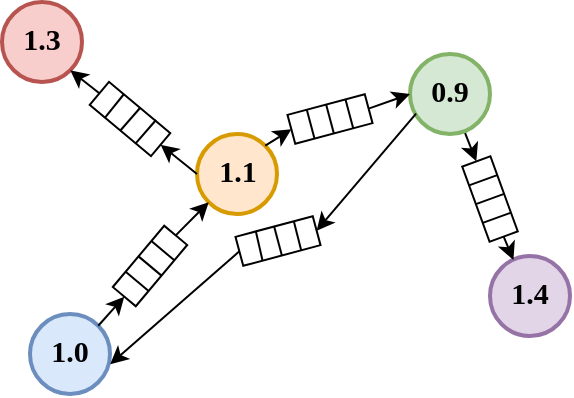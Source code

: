 <mxfile version="21.2.3" type="device">
  <diagram name="Page-1" id="OZrbYTSwZMLTt63ltpot">
    <mxGraphModel dx="711" dy="1619" grid="1" gridSize="10" guides="1" tooltips="1" connect="1" arrows="1" fold="1" page="1" pageScale="1" pageWidth="827" pageHeight="1169" math="0" shadow="0">
      <root>
        <mxCell id="0" />
        <mxCell id="1" parent="0" />
        <mxCell id="2d90y7z-7FwRkJ-Qai8M-1" value="&lt;font size=&quot;1&quot; face=&quot;Times New Roman&quot;&gt;&lt;b style=&quot;font-size: 15px;&quot;&gt;1.0&lt;/b&gt;&lt;/font&gt;" style="ellipse;whiteSpace=wrap;html=1;fillColor=#dae8fc;strokeColor=#6c8ebf;strokeWidth=2;align=center;verticalAlign=middle;spacing=0;spacingTop=-4;" vertex="1" parent="1">
          <mxGeometry x="290" y="-540" width="40" height="40" as="geometry" />
        </mxCell>
        <mxCell id="2d90y7z-7FwRkJ-Qai8M-2" value="&lt;font size=&quot;1&quot; face=&quot;Times New Roman&quot;&gt;&lt;b style=&quot;font-size: 15px;&quot;&gt;1.1&lt;/b&gt;&lt;/font&gt;" style="ellipse;whiteSpace=wrap;html=1;fillColor=#ffe6cc;strokeColor=#d79b00;strokeWidth=2;align=center;verticalAlign=middle;spacing=0;spacingTop=-4;" vertex="1" parent="1">
          <mxGeometry x="373.5" y="-630" width="40" height="40" as="geometry" />
        </mxCell>
        <mxCell id="2d90y7z-7FwRkJ-Qai8M-19" value="&lt;font size=&quot;1&quot; face=&quot;Times New Roman&quot;&gt;&lt;b style=&quot;font-size: 15px;&quot;&gt;1.4&lt;/b&gt;&lt;/font&gt;" style="ellipse;whiteSpace=wrap;html=1;fillColor=#e1d5e7;strokeColor=#9673a6;strokeWidth=2;align=center;verticalAlign=middle;spacing=0;spacingTop=-4;" vertex="1" parent="1">
          <mxGeometry x="520" y="-569" width="40" height="40" as="geometry" />
        </mxCell>
        <mxCell id="2d90y7z-7FwRkJ-Qai8M-20" value="&lt;font face=&quot;Times New Roman&quot;&gt;&lt;span style=&quot;font-size: 15px;&quot;&gt;&lt;b&gt;0.9&lt;/b&gt;&lt;/span&gt;&lt;/font&gt;" style="ellipse;whiteSpace=wrap;html=1;fillColor=#d5e8d4;strokeColor=#82b366;strokeWidth=2;align=center;verticalAlign=middle;spacing=0;spacingTop=-4;" vertex="1" parent="1">
          <mxGeometry x="480" y="-670" width="40" height="40" as="geometry" />
        </mxCell>
        <mxCell id="2d90y7z-7FwRkJ-Qai8M-85" value="" style="group;rotation=-50;" vertex="1" connectable="0" parent="1">
          <mxGeometry x="330" y="-571.5" width="40" height="15" as="geometry" />
        </mxCell>
        <mxCell id="2d90y7z-7FwRkJ-Qai8M-86" value="" style="group;rotation=-50;" vertex="1" connectable="0" parent="2d90y7z-7FwRkJ-Qai8M-85">
          <mxGeometry width="40" height="15" as="geometry" />
        </mxCell>
        <mxCell id="2d90y7z-7FwRkJ-Qai8M-87" value="" style="rounded=0;whiteSpace=wrap;html=1;rotation=-50;" vertex="1" parent="2d90y7z-7FwRkJ-Qai8M-86">
          <mxGeometry width="40" height="15" as="geometry" />
        </mxCell>
        <mxCell id="2d90y7z-7FwRkJ-Qai8M-88" value="" style="endArrow=none;html=1;rounded=0;entryX=0.25;entryY=0;entryDx=0;entryDy=0;exitX=0.25;exitY=1;exitDx=0;exitDy=0;" edge="1" parent="2d90y7z-7FwRkJ-Qai8M-86" target="2d90y7z-7FwRkJ-Qai8M-87" source="2d90y7z-7FwRkJ-Qai8M-87">
          <mxGeometry width="50" height="50" relative="1" as="geometry">
            <mxPoint x="19" y="20" as="sourcePoint" />
            <mxPoint x="63" y="-9" as="targetPoint" />
          </mxGeometry>
        </mxCell>
        <mxCell id="2d90y7z-7FwRkJ-Qai8M-89" value="" style="endArrow=none;html=1;rounded=0;entryX=0.5;entryY=0;entryDx=0;entryDy=0;exitX=0.5;exitY=1;exitDx=0;exitDy=0;" edge="1" parent="2d90y7z-7FwRkJ-Qai8M-86" target="2d90y7z-7FwRkJ-Qai8M-87" source="2d90y7z-7FwRkJ-Qai8M-87">
          <mxGeometry width="50" height="50" relative="1" as="geometry">
            <mxPoint x="25" y="13" as="sourcePoint" />
            <mxPoint x="20" y="8" as="targetPoint" />
          </mxGeometry>
        </mxCell>
        <mxCell id="2d90y7z-7FwRkJ-Qai8M-90" value="" style="endArrow=none;html=1;rounded=0;entryX=0.75;entryY=0;entryDx=0;entryDy=0;exitX=0.75;exitY=1;exitDx=0;exitDy=0;" edge="1" parent="2d90y7z-7FwRkJ-Qai8M-86" target="2d90y7z-7FwRkJ-Qai8M-87" source="2d90y7z-7FwRkJ-Qai8M-87">
          <mxGeometry width="50" height="50" relative="1" as="geometry">
            <mxPoint x="32" y="5" as="sourcePoint" />
            <mxPoint x="32" y="5" as="targetPoint" />
          </mxGeometry>
        </mxCell>
        <mxCell id="2d90y7z-7FwRkJ-Qai8M-91" value="" style="endArrow=classic;html=1;rounded=0;exitX=1;exitY=0.5;exitDx=0;exitDy=0;entryX=0;entryY=1;entryDx=0;entryDy=0;" edge="1" parent="1" source="2d90y7z-7FwRkJ-Qai8M-87" target="2d90y7z-7FwRkJ-Qai8M-2">
          <mxGeometry width="50" height="50" relative="1" as="geometry">
            <mxPoint x="556" y="-680" as="sourcePoint" />
            <mxPoint x="490" y="-680" as="targetPoint" />
          </mxGeometry>
        </mxCell>
        <mxCell id="2d90y7z-7FwRkJ-Qai8M-92" value="" style="endArrow=classic;html=1;rounded=0;entryX=0;entryY=0.5;entryDx=0;entryDy=0;exitX=1;exitY=0;exitDx=0;exitDy=0;" edge="1" parent="1" target="2d90y7z-7FwRkJ-Qai8M-87" source="2d90y7z-7FwRkJ-Qai8M-1">
          <mxGeometry width="50" height="50" relative="1" as="geometry">
            <mxPoint x="372" y="-689" as="sourcePoint" />
            <mxPoint x="-64" y="1136" as="targetPoint" />
          </mxGeometry>
        </mxCell>
        <mxCell id="2d90y7z-7FwRkJ-Qai8M-93" value="&lt;font size=&quot;1&quot; face=&quot;Times New Roman&quot;&gt;&lt;b style=&quot;font-size: 15px;&quot;&gt;1.3&lt;/b&gt;&lt;/font&gt;" style="ellipse;whiteSpace=wrap;html=1;fillColor=#f8cecc;strokeColor=#b85450;strokeWidth=2;align=center;verticalAlign=middle;spacing=0;spacingTop=-4;" vertex="1" parent="1">
          <mxGeometry x="276" y="-696" width="40" height="40" as="geometry" />
        </mxCell>
        <mxCell id="2d90y7z-7FwRkJ-Qai8M-104" value="" style="group;rotation=-140;" vertex="1" connectable="0" parent="1">
          <mxGeometry x="320" y="-645" width="40" height="15" as="geometry" />
        </mxCell>
        <mxCell id="2d90y7z-7FwRkJ-Qai8M-105" value="" style="group;rotation=-140;" vertex="1" connectable="0" parent="2d90y7z-7FwRkJ-Qai8M-104">
          <mxGeometry width="40" height="15" as="geometry" />
        </mxCell>
        <mxCell id="2d90y7z-7FwRkJ-Qai8M-106" value="" style="rounded=0;whiteSpace=wrap;html=1;rotation=-140;" vertex="1" parent="2d90y7z-7FwRkJ-Qai8M-105">
          <mxGeometry width="40" height="15" as="geometry" />
        </mxCell>
        <mxCell id="2d90y7z-7FwRkJ-Qai8M-107" value="" style="endArrow=none;html=1;rounded=0;entryX=0.25;entryY=0;entryDx=0;entryDy=0;" edge="1" parent="2d90y7z-7FwRkJ-Qai8M-105" target="2d90y7z-7FwRkJ-Qai8M-106">
          <mxGeometry width="50" height="50" relative="1" as="geometry">
            <mxPoint x="33" y="8" as="sourcePoint" />
            <mxPoint x="4" y="-35" as="targetPoint" />
          </mxGeometry>
        </mxCell>
        <mxCell id="2d90y7z-7FwRkJ-Qai8M-108" value="" style="endArrow=none;html=1;rounded=0;entryX=0.5;entryY=0;entryDx=0;entryDy=0;" edge="1" parent="2d90y7z-7FwRkJ-Qai8M-105" target="2d90y7z-7FwRkJ-Qai8M-106">
          <mxGeometry width="50" height="50" relative="1" as="geometry">
            <mxPoint x="25" y="2" as="sourcePoint" />
            <mxPoint x="20" y="7" as="targetPoint" />
          </mxGeometry>
        </mxCell>
        <mxCell id="2d90y7z-7FwRkJ-Qai8M-109" value="" style="endArrow=none;html=1;rounded=0;entryX=0.75;entryY=0;entryDx=0;entryDy=0;" edge="1" parent="2d90y7z-7FwRkJ-Qai8M-105" target="2d90y7z-7FwRkJ-Qai8M-106">
          <mxGeometry width="50" height="50" relative="1" as="geometry">
            <mxPoint x="17" y="-5" as="sourcePoint" />
            <mxPoint x="17" y="-5" as="targetPoint" />
          </mxGeometry>
        </mxCell>
        <mxCell id="2d90y7z-7FwRkJ-Qai8M-110" value="" style="endArrow=classic;html=1;rounded=0;exitX=1;exitY=0.5;exitDx=0;exitDy=0;entryX=1;entryY=1;entryDx=0;entryDy=0;" edge="1" parent="1" source="2d90y7z-7FwRkJ-Qai8M-106" target="2d90y7z-7FwRkJ-Qai8M-93">
          <mxGeometry width="50" height="50" relative="1" as="geometry">
            <mxPoint x="628" y="-574" as="sourcePoint" />
            <mxPoint x="451" y="-490" as="targetPoint" />
          </mxGeometry>
        </mxCell>
        <mxCell id="2d90y7z-7FwRkJ-Qai8M-111" value="" style="endArrow=classic;html=1;rounded=0;entryX=0;entryY=0.5;entryDx=0;entryDy=0;exitX=0;exitY=0.5;exitDx=0;exitDy=0;" edge="1" parent="1" target="2d90y7z-7FwRkJ-Qai8M-106" source="2d90y7z-7FwRkJ-Qai8M-2">
          <mxGeometry width="50" height="50" relative="1" as="geometry">
            <mxPoint x="376" y="-432" as="sourcePoint" />
            <mxPoint x="8" y="1242" as="targetPoint" />
          </mxGeometry>
        </mxCell>
        <mxCell id="2d90y7z-7FwRkJ-Qai8M-112" value="" style="group;rotation=-15;" vertex="1" connectable="0" parent="1">
          <mxGeometry x="420" y="-645" width="40" height="15" as="geometry" />
        </mxCell>
        <mxCell id="2d90y7z-7FwRkJ-Qai8M-113" value="" style="group;rotation=-15;" vertex="1" connectable="0" parent="2d90y7z-7FwRkJ-Qai8M-112">
          <mxGeometry width="40" height="15" as="geometry" />
        </mxCell>
        <mxCell id="2d90y7z-7FwRkJ-Qai8M-114" value="" style="rounded=0;whiteSpace=wrap;html=1;rotation=-15;" vertex="1" parent="2d90y7z-7FwRkJ-Qai8M-113">
          <mxGeometry width="40" height="15" as="geometry" />
        </mxCell>
        <mxCell id="2d90y7z-7FwRkJ-Qai8M-115" value="" style="endArrow=none;html=1;rounded=0;entryX=0.25;entryY=0;entryDx=0;entryDy=0;exitX=0.25;exitY=1;exitDx=0;exitDy=0;" edge="1" parent="2d90y7z-7FwRkJ-Qai8M-113" target="2d90y7z-7FwRkJ-Qai8M-114" source="2d90y7z-7FwRkJ-Qai8M-114">
          <mxGeometry width="50" height="50" relative="1" as="geometry">
            <mxPoint x="12" y="18" as="sourcePoint" />
            <mxPoint x="65" y="19" as="targetPoint" />
          </mxGeometry>
        </mxCell>
        <mxCell id="2d90y7z-7FwRkJ-Qai8M-116" value="" style="endArrow=none;html=1;rounded=0;entryX=0.5;entryY=0;entryDx=0;entryDy=0;exitX=0.5;exitY=1;exitDx=0;exitDy=0;" edge="1" parent="2d90y7z-7FwRkJ-Qai8M-113" target="2d90y7z-7FwRkJ-Qai8M-114" source="2d90y7z-7FwRkJ-Qai8M-114">
          <mxGeometry width="50" height="50" relative="1" as="geometry">
            <mxPoint x="22" y="14" as="sourcePoint" />
            <mxPoint x="20" y="8" as="targetPoint" />
          </mxGeometry>
        </mxCell>
        <mxCell id="2d90y7z-7FwRkJ-Qai8M-117" value="" style="endArrow=none;html=1;rounded=0;entryX=0.75;entryY=0;entryDx=0;entryDy=0;exitX=0.75;exitY=1;exitDx=0;exitDy=0;" edge="1" parent="2d90y7z-7FwRkJ-Qai8M-113" target="2d90y7z-7FwRkJ-Qai8M-114" source="2d90y7z-7FwRkJ-Qai8M-114">
          <mxGeometry width="50" height="50" relative="1" as="geometry">
            <mxPoint x="31" y="12" as="sourcePoint" />
            <mxPoint x="31" y="12" as="targetPoint" />
          </mxGeometry>
        </mxCell>
        <mxCell id="2d90y7z-7FwRkJ-Qai8M-118" value="" style="endArrow=classic;html=1;rounded=0;exitX=1;exitY=0.5;exitDx=0;exitDy=0;entryX=0;entryY=0.5;entryDx=0;entryDy=0;" edge="1" parent="1" source="2d90y7z-7FwRkJ-Qai8M-114" target="2d90y7z-7FwRkJ-Qai8M-20">
          <mxGeometry width="50" height="50" relative="1" as="geometry">
            <mxPoint x="666" y="-787" as="sourcePoint" />
            <mxPoint x="489" y="-703" as="targetPoint" />
          </mxGeometry>
        </mxCell>
        <mxCell id="2d90y7z-7FwRkJ-Qai8M-119" value="" style="endArrow=classic;html=1;rounded=0;entryX=0;entryY=0.5;entryDx=0;entryDy=0;exitX=1;exitY=0;exitDx=0;exitDy=0;" edge="1" parent="1" target="2d90y7z-7FwRkJ-Qai8M-114" source="2d90y7z-7FwRkJ-Qai8M-2">
          <mxGeometry width="50" height="50" relative="1" as="geometry">
            <mxPoint x="414" y="-645" as="sourcePoint" />
            <mxPoint x="46" y="1029" as="targetPoint" />
          </mxGeometry>
        </mxCell>
        <mxCell id="2d90y7z-7FwRkJ-Qai8M-120" value="" style="group;rotation=-195;" vertex="1" connectable="0" parent="1">
          <mxGeometry x="394" y="-584" width="40" height="15" as="geometry" />
        </mxCell>
        <mxCell id="2d90y7z-7FwRkJ-Qai8M-121" value="" style="group;rotation=-195;" vertex="1" connectable="0" parent="2d90y7z-7FwRkJ-Qai8M-120">
          <mxGeometry width="40" height="15" as="geometry" />
        </mxCell>
        <mxCell id="2d90y7z-7FwRkJ-Qai8M-122" value="" style="rounded=0;whiteSpace=wrap;html=1;rotation=-195;" vertex="1" parent="2d90y7z-7FwRkJ-Qai8M-121">
          <mxGeometry width="40" height="15" as="geometry" />
        </mxCell>
        <mxCell id="2d90y7z-7FwRkJ-Qai8M-123" value="" style="endArrow=none;html=1;rounded=0;entryX=0.25;entryY=0;entryDx=0;entryDy=0;" edge="1" parent="2d90y7z-7FwRkJ-Qai8M-121" target="2d90y7z-7FwRkJ-Qai8M-122">
          <mxGeometry width="50" height="50" relative="1" as="geometry">
            <mxPoint x="28" y="-2" as="sourcePoint" />
            <mxPoint x="-24" y="-4" as="targetPoint" />
          </mxGeometry>
        </mxCell>
        <mxCell id="2d90y7z-7FwRkJ-Qai8M-124" value="" style="endArrow=none;html=1;rounded=0;entryX=0.5;entryY=0;entryDx=0;entryDy=0;" edge="1" parent="2d90y7z-7FwRkJ-Qai8M-121" target="2d90y7z-7FwRkJ-Qai8M-122">
          <mxGeometry width="50" height="50" relative="1" as="geometry">
            <mxPoint x="18" as="sourcePoint" />
            <mxPoint x="20" y="7" as="targetPoint" />
          </mxGeometry>
        </mxCell>
        <mxCell id="2d90y7z-7FwRkJ-Qai8M-125" value="" style="endArrow=none;html=1;rounded=0;entryX=0.75;entryY=0;entryDx=0;entryDy=0;" edge="1" parent="2d90y7z-7FwRkJ-Qai8M-121" target="2d90y7z-7FwRkJ-Qai8M-122">
          <mxGeometry width="50" height="50" relative="1" as="geometry">
            <mxPoint x="9" y="3" as="sourcePoint" />
            <mxPoint x="9" y="3" as="targetPoint" />
          </mxGeometry>
        </mxCell>
        <mxCell id="2d90y7z-7FwRkJ-Qai8M-126" value="" style="endArrow=classic;html=1;rounded=0;exitX=1;exitY=0.5;exitDx=0;exitDy=0;entryX=1.003;entryY=0.627;entryDx=0;entryDy=0;entryPerimeter=0;" edge="1" parent="1" source="2d90y7z-7FwRkJ-Qai8M-122" target="2d90y7z-7FwRkJ-Qai8M-1">
          <mxGeometry width="50" height="50" relative="1" as="geometry">
            <mxPoint x="642" y="-668.5" as="sourcePoint" />
            <mxPoint x="465" y="-584.5" as="targetPoint" />
          </mxGeometry>
        </mxCell>
        <mxCell id="2d90y7z-7FwRkJ-Qai8M-127" value="" style="endArrow=classic;html=1;rounded=0;entryX=0;entryY=0.5;entryDx=0;entryDy=0;exitX=0.076;exitY=0.745;exitDx=0;exitDy=0;exitPerimeter=0;" edge="1" parent="1" target="2d90y7z-7FwRkJ-Qai8M-122" source="2d90y7z-7FwRkJ-Qai8M-20">
          <mxGeometry width="50" height="50" relative="1" as="geometry">
            <mxPoint x="390" y="-526.5" as="sourcePoint" />
            <mxPoint x="22" y="1147.5" as="targetPoint" />
          </mxGeometry>
        </mxCell>
        <mxCell id="2d90y7z-7FwRkJ-Qai8M-128" value="" style="group;rotation=70;" vertex="1" connectable="0" parent="1">
          <mxGeometry x="500" y="-605" width="40" height="15" as="geometry" />
        </mxCell>
        <mxCell id="2d90y7z-7FwRkJ-Qai8M-129" value="" style="group;rotation=70;" vertex="1" connectable="0" parent="2d90y7z-7FwRkJ-Qai8M-128">
          <mxGeometry width="40" height="15" as="geometry" />
        </mxCell>
        <mxCell id="2d90y7z-7FwRkJ-Qai8M-130" value="" style="rounded=0;whiteSpace=wrap;html=1;rotation=70;" vertex="1" parent="2d90y7z-7FwRkJ-Qai8M-129">
          <mxGeometry width="40" height="15" as="geometry" />
        </mxCell>
        <mxCell id="2d90y7z-7FwRkJ-Qai8M-131" value="" style="endArrow=none;html=1;rounded=0;entryX=0.25;entryY=0;entryDx=0;entryDy=0;exitX=0.25;exitY=1;exitDx=0;exitDy=0;" edge="1" parent="2d90y7z-7FwRkJ-Qai8M-129" target="2d90y7z-7FwRkJ-Qai8M-130" source="2d90y7z-7FwRkJ-Qai8M-130">
          <mxGeometry width="50" height="50" relative="1" as="geometry">
            <mxPoint x="10" y="1" as="sourcePoint" />
            <mxPoint x="13" y="53" as="targetPoint" />
          </mxGeometry>
        </mxCell>
        <mxCell id="2d90y7z-7FwRkJ-Qai8M-132" value="" style="endArrow=none;html=1;rounded=0;entryX=0.5;entryY=0;entryDx=0;entryDy=0;exitX=0.5;exitY=1;exitDx=0;exitDy=0;" edge="1" parent="2d90y7z-7FwRkJ-Qai8M-129" target="2d90y7z-7FwRkJ-Qai8M-130" source="2d90y7z-7FwRkJ-Qai8M-130">
          <mxGeometry width="50" height="50" relative="1" as="geometry">
            <mxPoint x="13" y="9" as="sourcePoint" />
            <mxPoint x="20" y="7" as="targetPoint" />
          </mxGeometry>
        </mxCell>
        <mxCell id="2d90y7z-7FwRkJ-Qai8M-133" value="" style="endArrow=none;html=1;rounded=0;entryX=0.75;entryY=0;entryDx=0;entryDy=0;exitX=0.75;exitY=1;exitDx=0;exitDy=0;" edge="1" parent="2d90y7z-7FwRkJ-Qai8M-129" target="2d90y7z-7FwRkJ-Qai8M-130" source="2d90y7z-7FwRkJ-Qai8M-130">
          <mxGeometry width="50" height="50" relative="1" as="geometry">
            <mxPoint x="16" y="19" as="sourcePoint" />
            <mxPoint x="16" y="19" as="targetPoint" />
          </mxGeometry>
        </mxCell>
        <mxCell id="2d90y7z-7FwRkJ-Qai8M-140" value="" style="endArrow=classic;html=1;rounded=0;entryX=0;entryY=0.5;entryDx=0;entryDy=0;exitX=0.689;exitY=0.99;exitDx=0;exitDy=0;exitPerimeter=0;" edge="1" parent="1" source="2d90y7z-7FwRkJ-Qai8M-20" target="2d90y7z-7FwRkJ-Qai8M-130">
          <mxGeometry width="50" height="50" relative="1" as="geometry">
            <mxPoint x="526" y="-626" as="sourcePoint" />
            <mxPoint x="438" y="-568" as="targetPoint" />
          </mxGeometry>
        </mxCell>
        <mxCell id="2d90y7z-7FwRkJ-Qai8M-141" value="" style="endArrow=classic;html=1;rounded=0;exitX=1;exitY=0.5;exitDx=0;exitDy=0;entryX=0.293;entryY=0.051;entryDx=0;entryDy=0;entryPerimeter=0;" edge="1" parent="1" source="2d90y7z-7FwRkJ-Qai8M-130" target="2d90y7z-7FwRkJ-Qai8M-19">
          <mxGeometry width="50" height="50" relative="1" as="geometry">
            <mxPoint x="536" y="-616" as="sourcePoint" />
            <mxPoint x="530" y="-570" as="targetPoint" />
          </mxGeometry>
        </mxCell>
      </root>
    </mxGraphModel>
  </diagram>
</mxfile>
